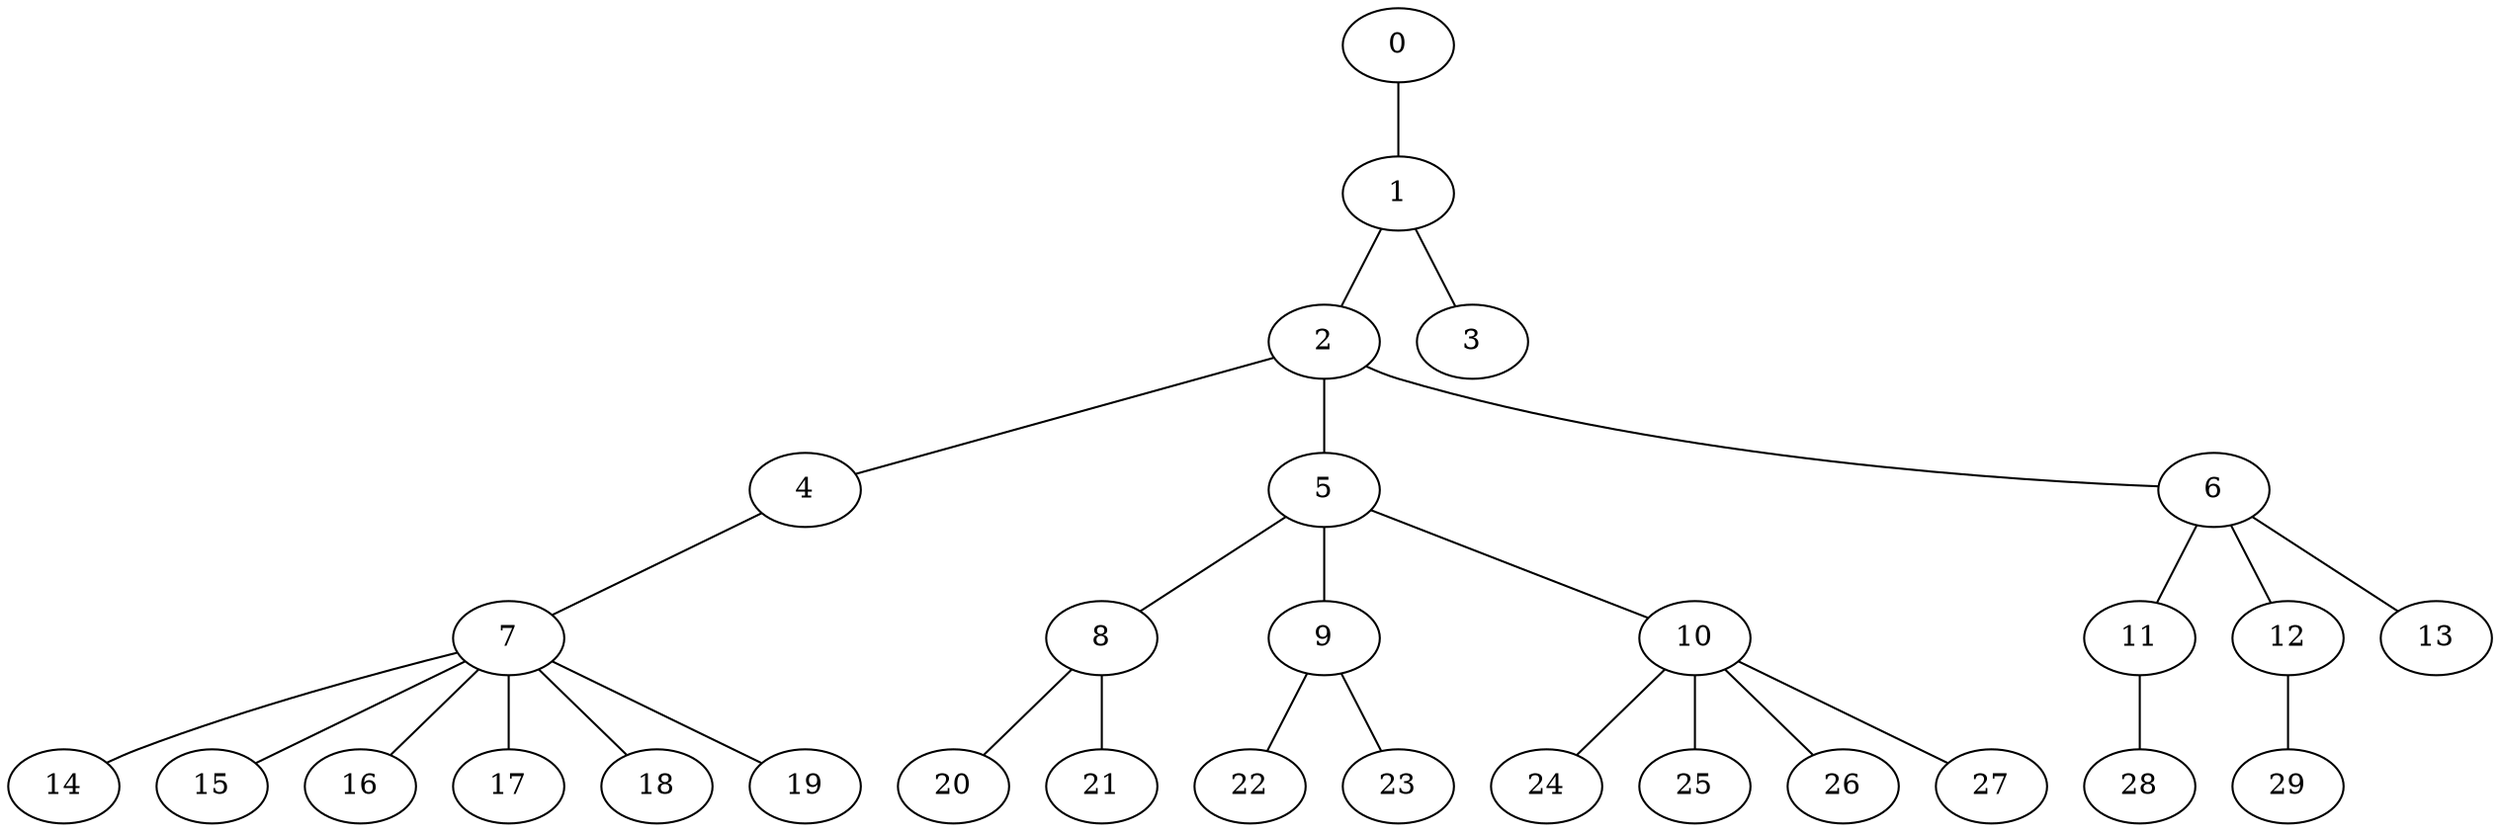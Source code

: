 
graph graphname {
    0 -- 1
1 -- 2
1 -- 3
2 -- 4
2 -- 5
2 -- 6
4 -- 7
5 -- 8
5 -- 9
5 -- 10
6 -- 11
6 -- 12
6 -- 13
7 -- 14
7 -- 15
7 -- 16
7 -- 17
7 -- 18
7 -- 19
8 -- 20
8 -- 21
9 -- 22
9 -- 23
10 -- 24
10 -- 25
10 -- 26
10 -- 27
11 -- 28
12 -- 29

}
